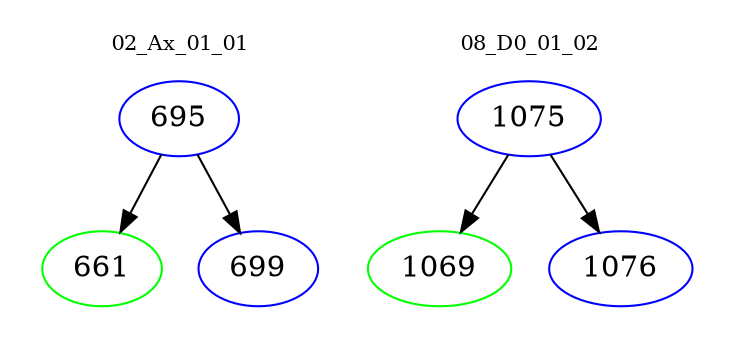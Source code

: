 digraph{
subgraph cluster_0 {
color = white
label = "02_Ax_01_01";
fontsize=10;
T0_695 [label="695", color="blue"]
T0_695 -> T0_661 [color="black"]
T0_661 [label="661", color="green"]
T0_695 -> T0_699 [color="black"]
T0_699 [label="699", color="blue"]
}
subgraph cluster_1 {
color = white
label = "08_D0_01_02";
fontsize=10;
T1_1075 [label="1075", color="blue"]
T1_1075 -> T1_1069 [color="black"]
T1_1069 [label="1069", color="green"]
T1_1075 -> T1_1076 [color="black"]
T1_1076 [label="1076", color="blue"]
}
}

